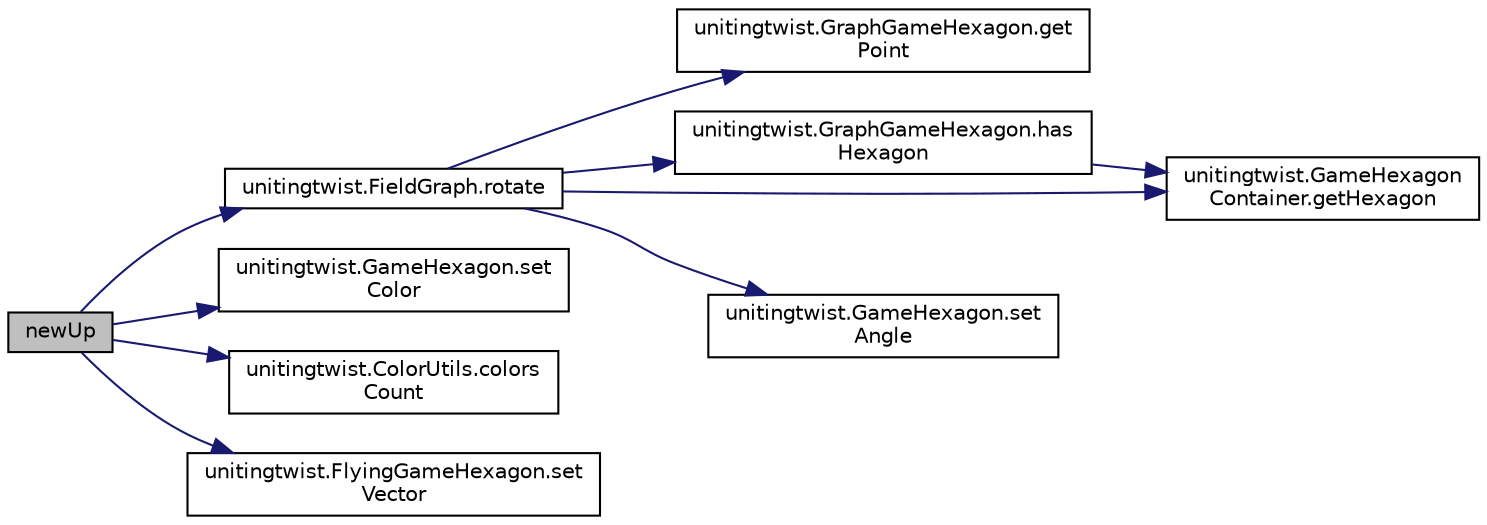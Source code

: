 digraph "newUp"
{
  edge [fontname="Helvetica",fontsize="10",labelfontname="Helvetica",labelfontsize="10"];
  node [fontname="Helvetica",fontsize="10",shape=record];
  rankdir="LR";
  Node36 [label="newUp",height=0.2,width=0.4,color="black", fillcolor="grey75", style="filled", fontcolor="black"];
  Node36 -> Node37 [color="midnightblue",fontsize="10",style="solid",fontname="Helvetica"];
  Node37 [label="unitingtwist.FieldGraph.rotate",height=0.2,width=0.4,color="black", fillcolor="white", style="filled",URL="$classunitingtwist_1_1_field_graph.html#a523014438b1a8318ec0915c2ce0a3430",tooltip="The projection matrix used to rotate points by angles. "];
  Node37 -> Node38 [color="midnightblue",fontsize="10",style="solid",fontname="Helvetica"];
  Node38 [label="unitingtwist.GraphGameHexagon.get\lPoint",height=0.2,width=0.4,color="black", fillcolor="white", style="filled",URL="$classunitingtwist_1_1_graph_game_hexagon.html#ab83bca143bb78bf22c57d15fdeeb91b3"];
  Node37 -> Node39 [color="midnightblue",fontsize="10",style="solid",fontname="Helvetica"];
  Node39 [label="unitingtwist.GraphGameHexagon.has\lHexagon",height=0.2,width=0.4,color="black", fillcolor="white", style="filled",URL="$classunitingtwist_1_1_graph_game_hexagon.html#ab614a366b275084140dc6b158d395887"];
  Node39 -> Node40 [color="midnightblue",fontsize="10",style="solid",fontname="Helvetica"];
  Node40 [label="unitingtwist.GameHexagon\lContainer.getHexagon",height=0.2,width=0.4,color="black", fillcolor="white", style="filled",URL="$classunitingtwist_1_1_game_hexagon_container.html#a27b622ba75ab99568513b95d4a5c1bd1"];
  Node37 -> Node40 [color="midnightblue",fontsize="10",style="solid",fontname="Helvetica"];
  Node37 -> Node41 [color="midnightblue",fontsize="10",style="solid",fontname="Helvetica"];
  Node41 [label="unitingtwist.GameHexagon.set\lAngle",height=0.2,width=0.4,color="black", fillcolor="white", style="filled",URL="$classunitingtwist_1_1_game_hexagon.html#a32c6fb4b11e33873f5e32604012209d9"];
  Node36 -> Node42 [color="midnightblue",fontsize="10",style="solid",fontname="Helvetica"];
  Node42 [label="unitingtwist.GameHexagon.set\lColor",height=0.2,width=0.4,color="black", fillcolor="white", style="filled",URL="$classunitingtwist_1_1_game_hexagon.html#a75b9cb32ff80bf061791beb01a8433d0"];
  Node36 -> Node43 [color="midnightblue",fontsize="10",style="solid",fontname="Helvetica"];
  Node43 [label="unitingtwist.ColorUtils.colors\lCount",height=0.2,width=0.4,color="black", fillcolor="white", style="filled",URL="$classunitingtwist_1_1_color_utils.html#ac3c1b83de2ac679481c2a1f30e47779e",tooltip="Return the number of colors in the colors array. "];
  Node36 -> Node44 [color="midnightblue",fontsize="10",style="solid",fontname="Helvetica"];
  Node44 [label="unitingtwist.FlyingGameHexagon.set\lVector",height=0.2,width=0.4,color="black", fillcolor="white", style="filled",URL="$classunitingtwist_1_1_flying_game_hexagon.html#a2f0479e01d850d31068bf933ba268530"];
}
